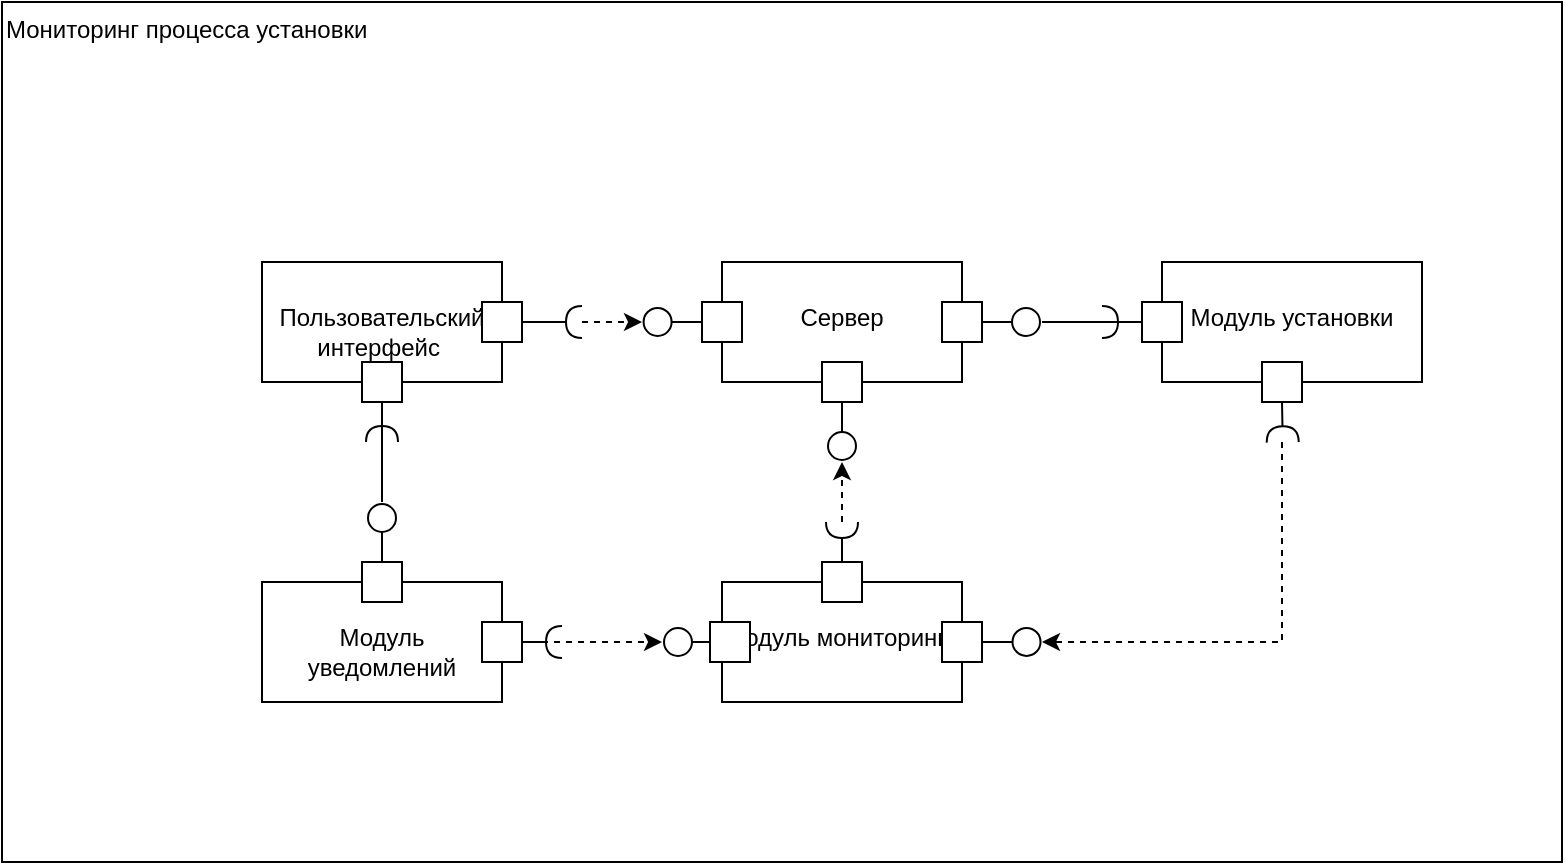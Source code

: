 <mxfile version="22.0.8" type="github">
  <diagram name="Страница — 1" id="3lgLiPDN8Mfx43QRTaey">
    <mxGraphModel dx="795" dy="405" grid="1" gridSize="10" guides="1" tooltips="1" connect="1" arrows="1" fold="1" page="1" pageScale="1" pageWidth="827" pageHeight="1169" math="0" shadow="0">
      <root>
        <mxCell id="0" />
        <mxCell id="1" parent="0" />
        <mxCell id="BLBwyYN7YItFMBzvaWY3-7" value="Мониторинг процесса установки" style="rounded=0;whiteSpace=wrap;html=1;verticalAlign=top;align=left;" vertex="1" parent="1">
          <mxGeometry x="40" y="90" width="780" height="430" as="geometry" />
        </mxCell>
        <mxCell id="BLBwyYN7YItFMBzvaWY3-2" value="&#xa;Сервер&#xa;&#xa;&#xa;" style="rounded=0;whiteSpace=wrap;html=1;verticalAlign=top;" vertex="1" parent="1">
          <mxGeometry x="400" y="220" width="120" height="60" as="geometry" />
        </mxCell>
        <mxCell id="BLBwyYN7YItFMBzvaWY3-3" value="&#xa;Модуль установки&#xa;&#xa;&#xa;" style="rounded=0;whiteSpace=wrap;html=1;verticalAlign=top;" vertex="1" parent="1">
          <mxGeometry x="620" y="220" width="130" height="60" as="geometry" />
        </mxCell>
        <mxCell id="BLBwyYN7YItFMBzvaWY3-4" value="&#xa;Модуль мониторинга&#xa;&#xa;&#xa;" style="rounded=0;whiteSpace=wrap;html=1;verticalAlign=top;" vertex="1" parent="1">
          <mxGeometry x="400" y="380" width="120" height="60" as="geometry" />
        </mxCell>
        <mxCell id="BLBwyYN7YItFMBzvaWY3-5" value="&#xa;Пользовательский интерфейс&lt;span class=&quot;Apple-converted-space&quot;&gt;&amp;nbsp;&lt;/span&gt;&#xa;&#xa;&#xa;" style="rounded=0;whiteSpace=wrap;html=1;verticalAlign=top;" vertex="1" parent="1">
          <mxGeometry x="170" y="220" width="120" height="60" as="geometry" />
        </mxCell>
        <mxCell id="BLBwyYN7YItFMBzvaWY3-6" value="&#xa;Модуль уведомлений&#xa;&#xa;&#xa;" style="rounded=0;whiteSpace=wrap;html=1;verticalAlign=top;" vertex="1" parent="1">
          <mxGeometry x="170" y="380" width="120" height="60" as="geometry" />
        </mxCell>
        <mxCell id="BLBwyYN7YItFMBzvaWY3-9" value="" style="whiteSpace=wrap;html=1;aspect=fixed;" vertex="1" parent="1">
          <mxGeometry x="394" y="400" width="20" height="20" as="geometry" />
        </mxCell>
        <mxCell id="BLBwyYN7YItFMBzvaWY3-10" value="" style="whiteSpace=wrap;html=1;aspect=fixed;" vertex="1" parent="1">
          <mxGeometry x="450" y="270" width="20" height="20" as="geometry" />
        </mxCell>
        <mxCell id="BLBwyYN7YItFMBzvaWY3-11" value="" style="whiteSpace=wrap;html=1;aspect=fixed;" vertex="1" parent="1">
          <mxGeometry x="450" y="370" width="20" height="20" as="geometry" />
        </mxCell>
        <mxCell id="BLBwyYN7YItFMBzvaWY3-12" value="" style="whiteSpace=wrap;html=1;aspect=fixed;" vertex="1" parent="1">
          <mxGeometry x="280" y="240" width="20" height="20" as="geometry" />
        </mxCell>
        <mxCell id="BLBwyYN7YItFMBzvaWY3-14" value="" style="whiteSpace=wrap;html=1;aspect=fixed;" vertex="1" parent="1">
          <mxGeometry x="220" y="270" width="20" height="20" as="geometry" />
        </mxCell>
        <mxCell id="BLBwyYN7YItFMBzvaWY3-15" value="" style="whiteSpace=wrap;html=1;aspect=fixed;" vertex="1" parent="1">
          <mxGeometry x="390" y="240" width="20" height="20" as="geometry" />
        </mxCell>
        <mxCell id="BLBwyYN7YItFMBzvaWY3-16" value="" style="whiteSpace=wrap;html=1;aspect=fixed;" vertex="1" parent="1">
          <mxGeometry x="510" y="240" width="20" height="20" as="geometry" />
        </mxCell>
        <mxCell id="BLBwyYN7YItFMBzvaWY3-17" value="" style="whiteSpace=wrap;html=1;aspect=fixed;" vertex="1" parent="1">
          <mxGeometry x="610" y="240" width="20" height="20" as="geometry" />
        </mxCell>
        <mxCell id="BLBwyYN7YItFMBzvaWY3-18" value="" style="whiteSpace=wrap;html=1;aspect=fixed;" vertex="1" parent="1">
          <mxGeometry x="510" y="400" width="20" height="20" as="geometry" />
        </mxCell>
        <mxCell id="BLBwyYN7YItFMBzvaWY3-21" value="" style="whiteSpace=wrap;html=1;aspect=fixed;" vertex="1" parent="1">
          <mxGeometry x="670" y="270" width="20" height="20" as="geometry" />
        </mxCell>
        <mxCell id="BLBwyYN7YItFMBzvaWY3-25" value="" style="whiteSpace=wrap;html=1;aspect=fixed;" vertex="1" parent="1">
          <mxGeometry x="280" y="400" width="20" height="20" as="geometry" />
        </mxCell>
        <mxCell id="BLBwyYN7YItFMBzvaWY3-26" value="" style="whiteSpace=wrap;html=1;aspect=fixed;" vertex="1" parent="1">
          <mxGeometry x="220" y="370" width="20" height="20" as="geometry" />
        </mxCell>
        <mxCell id="BLBwyYN7YItFMBzvaWY3-27" value="" style="endArrow=halfCircle;html=1;rounded=0;exitX=1;exitY=0.5;exitDx=0;exitDy=0;endFill=0;" edge="1" parent="1" source="BLBwyYN7YItFMBzvaWY3-12">
          <mxGeometry width="50" height="50" relative="1" as="geometry">
            <mxPoint x="390" y="320" as="sourcePoint" />
            <mxPoint x="330" y="250" as="targetPoint" />
          </mxGeometry>
        </mxCell>
        <mxCell id="BLBwyYN7YItFMBzvaWY3-28" value="" style="endArrow=circle;html=1;rounded=0;exitX=0;exitY=0.5;exitDx=0;exitDy=0;entryX=0.41;entryY=0.372;entryDx=0;entryDy=0;entryPerimeter=0;endFill=0;strokeWidth=1;" edge="1" parent="1" source="BLBwyYN7YItFMBzvaWY3-15" target="BLBwyYN7YItFMBzvaWY3-7">
          <mxGeometry width="50" height="50" relative="1" as="geometry">
            <mxPoint x="380" y="300" as="sourcePoint" />
            <mxPoint x="430" y="250" as="targetPoint" />
          </mxGeometry>
        </mxCell>
        <mxCell id="BLBwyYN7YItFMBzvaWY3-31" value="" style="endArrow=classic;html=1;rounded=0;dashed=1;" edge="1" parent="1">
          <mxGeometry width="50" height="50" relative="1" as="geometry">
            <mxPoint x="330" y="250" as="sourcePoint" />
            <mxPoint x="360" y="250" as="targetPoint" />
          </mxGeometry>
        </mxCell>
        <mxCell id="BLBwyYN7YItFMBzvaWY3-34" value="" style="endArrow=halfCircle;html=1;rounded=0;endFill=0;exitX=0.5;exitY=0;exitDx=0;exitDy=0;" edge="1" parent="1" source="BLBwyYN7YItFMBzvaWY3-11">
          <mxGeometry width="50" height="50" relative="1" as="geometry">
            <mxPoint x="370" y="390" as="sourcePoint" />
            <mxPoint x="460" y="350" as="targetPoint" />
          </mxGeometry>
        </mxCell>
        <mxCell id="BLBwyYN7YItFMBzvaWY3-36" value="" style="endArrow=circle;html=1;rounded=0;endFill=0;exitX=0.5;exitY=1;exitDx=0;exitDy=0;" edge="1" parent="1" source="BLBwyYN7YItFMBzvaWY3-10">
          <mxGeometry width="50" height="50" relative="1" as="geometry">
            <mxPoint x="370" y="390" as="sourcePoint" />
            <mxPoint x="460" y="320" as="targetPoint" />
          </mxGeometry>
        </mxCell>
        <mxCell id="BLBwyYN7YItFMBzvaWY3-37" value="" style="endArrow=classic;html=1;rounded=0;dashed=1;" edge="1" parent="1">
          <mxGeometry width="50" height="50" relative="1" as="geometry">
            <mxPoint x="460" y="350" as="sourcePoint" />
            <mxPoint x="460" y="320" as="targetPoint" />
          </mxGeometry>
        </mxCell>
        <mxCell id="BLBwyYN7YItFMBzvaWY3-39" value="" style="endArrow=halfCircle;html=1;rounded=0;endFill=0;exitX=1;exitY=0.5;exitDx=0;exitDy=0;" edge="1" parent="1" source="BLBwyYN7YItFMBzvaWY3-25">
          <mxGeometry width="50" height="50" relative="1" as="geometry">
            <mxPoint x="370" y="330" as="sourcePoint" />
            <mxPoint x="320" y="410" as="targetPoint" />
          </mxGeometry>
        </mxCell>
        <mxCell id="BLBwyYN7YItFMBzvaWY3-40" value="" style="endArrow=circle;html=1;rounded=0;endFill=0;exitX=0;exitY=0.5;exitDx=0;exitDy=0;" edge="1" parent="1" source="BLBwyYN7YItFMBzvaWY3-9">
          <mxGeometry width="50" height="50" relative="1" as="geometry">
            <mxPoint x="370" y="330" as="sourcePoint" />
            <mxPoint x="370" y="410" as="targetPoint" />
          </mxGeometry>
        </mxCell>
        <mxCell id="BLBwyYN7YItFMBzvaWY3-41" value="" style="endArrow=classic;html=1;rounded=0;dashed=1;" edge="1" parent="1">
          <mxGeometry width="50" height="50" relative="1" as="geometry">
            <mxPoint x="310" y="410" as="sourcePoint" />
            <mxPoint x="370" y="410" as="targetPoint" />
          </mxGeometry>
        </mxCell>
        <mxCell id="BLBwyYN7YItFMBzvaWY3-43" value="" style="endArrow=halfCircle;html=1;rounded=0;exitX=0.5;exitY=1;exitDx=0;exitDy=0;endFill=0;" edge="1" parent="1" source="BLBwyYN7YItFMBzvaWY3-14">
          <mxGeometry width="50" height="50" relative="1" as="geometry">
            <mxPoint x="370" y="330" as="sourcePoint" />
            <mxPoint x="230" y="310" as="targetPoint" />
          </mxGeometry>
        </mxCell>
        <mxCell id="BLBwyYN7YItFMBzvaWY3-44" value="" style="endArrow=circle;html=1;rounded=0;endFill=0;exitX=0.5;exitY=0;exitDx=0;exitDy=0;" edge="1" parent="1" source="BLBwyYN7YItFMBzvaWY3-26">
          <mxGeometry width="50" height="50" relative="1" as="geometry">
            <mxPoint x="370" y="330" as="sourcePoint" />
            <mxPoint x="230" y="340" as="targetPoint" />
          </mxGeometry>
        </mxCell>
        <mxCell id="BLBwyYN7YItFMBzvaWY3-45" value="" style="endArrow=none;html=1;rounded=0;" edge="1" parent="1">
          <mxGeometry width="50" height="50" relative="1" as="geometry">
            <mxPoint x="230" y="340" as="sourcePoint" />
            <mxPoint x="230" y="300" as="targetPoint" />
          </mxGeometry>
        </mxCell>
        <mxCell id="BLBwyYN7YItFMBzvaWY3-46" value="" style="endArrow=halfCircle;html=1;rounded=0;endFill=0;exitX=0;exitY=0.5;exitDx=0;exitDy=0;" edge="1" parent="1" source="BLBwyYN7YItFMBzvaWY3-17">
          <mxGeometry width="50" height="50" relative="1" as="geometry">
            <mxPoint x="370" y="330" as="sourcePoint" />
            <mxPoint x="590" y="250" as="targetPoint" />
          </mxGeometry>
        </mxCell>
        <mxCell id="BLBwyYN7YItFMBzvaWY3-47" value="" style="endArrow=circle;html=1;rounded=0;endFill=0;exitX=1;exitY=0.5;exitDx=0;exitDy=0;" edge="1" parent="1" source="BLBwyYN7YItFMBzvaWY3-16">
          <mxGeometry width="50" height="50" relative="1" as="geometry">
            <mxPoint x="370" y="330" as="sourcePoint" />
            <mxPoint x="560" y="250" as="targetPoint" />
          </mxGeometry>
        </mxCell>
        <mxCell id="BLBwyYN7YItFMBzvaWY3-48" value="" style="endArrow=none;html=1;rounded=0;endFill=0;" edge="1" parent="1">
          <mxGeometry width="50" height="50" relative="1" as="geometry">
            <mxPoint x="600" y="250" as="sourcePoint" />
            <mxPoint x="560" y="250" as="targetPoint" />
          </mxGeometry>
        </mxCell>
        <mxCell id="BLBwyYN7YItFMBzvaWY3-49" value="" style="endArrow=halfCircle;html=1;rounded=0;endFill=0;exitX=0.5;exitY=1;exitDx=0;exitDy=0;entryX=0.821;entryY=0.512;entryDx=0;entryDy=0;entryPerimeter=0;" edge="1" parent="1" source="BLBwyYN7YItFMBzvaWY3-21" target="BLBwyYN7YItFMBzvaWY3-7">
          <mxGeometry width="50" height="50" relative="1" as="geometry">
            <mxPoint x="370" y="330" as="sourcePoint" />
            <mxPoint x="660" y="310" as="targetPoint" />
          </mxGeometry>
        </mxCell>
        <mxCell id="BLBwyYN7YItFMBzvaWY3-50" value="" style="endArrow=circle;html=1;rounded=0;endFill=0;exitX=1;exitY=0.5;exitDx=0;exitDy=0;entryX=0.667;entryY=0.744;entryDx=0;entryDy=0;entryPerimeter=0;" edge="1" parent="1" source="BLBwyYN7YItFMBzvaWY3-18" target="BLBwyYN7YItFMBzvaWY3-7">
          <mxGeometry width="50" height="50" relative="1" as="geometry">
            <mxPoint x="370" y="330" as="sourcePoint" />
            <mxPoint x="540" y="410" as="targetPoint" />
          </mxGeometry>
        </mxCell>
        <mxCell id="BLBwyYN7YItFMBzvaWY3-51" value="" style="endArrow=classic;html=1;rounded=0;dashed=1;" edge="1" parent="1">
          <mxGeometry width="50" height="50" relative="1" as="geometry">
            <mxPoint x="680" y="310" as="sourcePoint" />
            <mxPoint x="560" y="410" as="targetPoint" />
            <Array as="points">
              <mxPoint x="680" y="410" />
            </Array>
          </mxGeometry>
        </mxCell>
      </root>
    </mxGraphModel>
  </diagram>
</mxfile>
